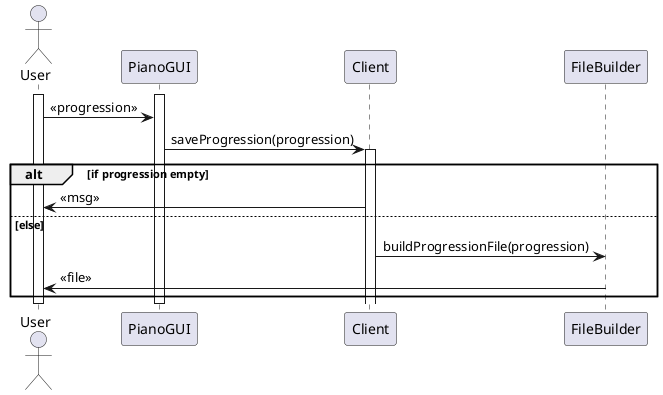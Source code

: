 @startuml
actor User
participant PianoGUI
participant Client
participant FileBuilder
activate User
activate PianoGUI
User -> PianoGUI: <<progression>>
PianoGUI -> Client: saveProgression(progression)
activate Client
alt if progression empty
Client -> User: <<msg>>
else else
Client -> FileBuilder: buildProgressionFile(progression)
FileBuilder -> User: <<file>>
end
deactivate PianoGUI
deactivate User
@enduml
